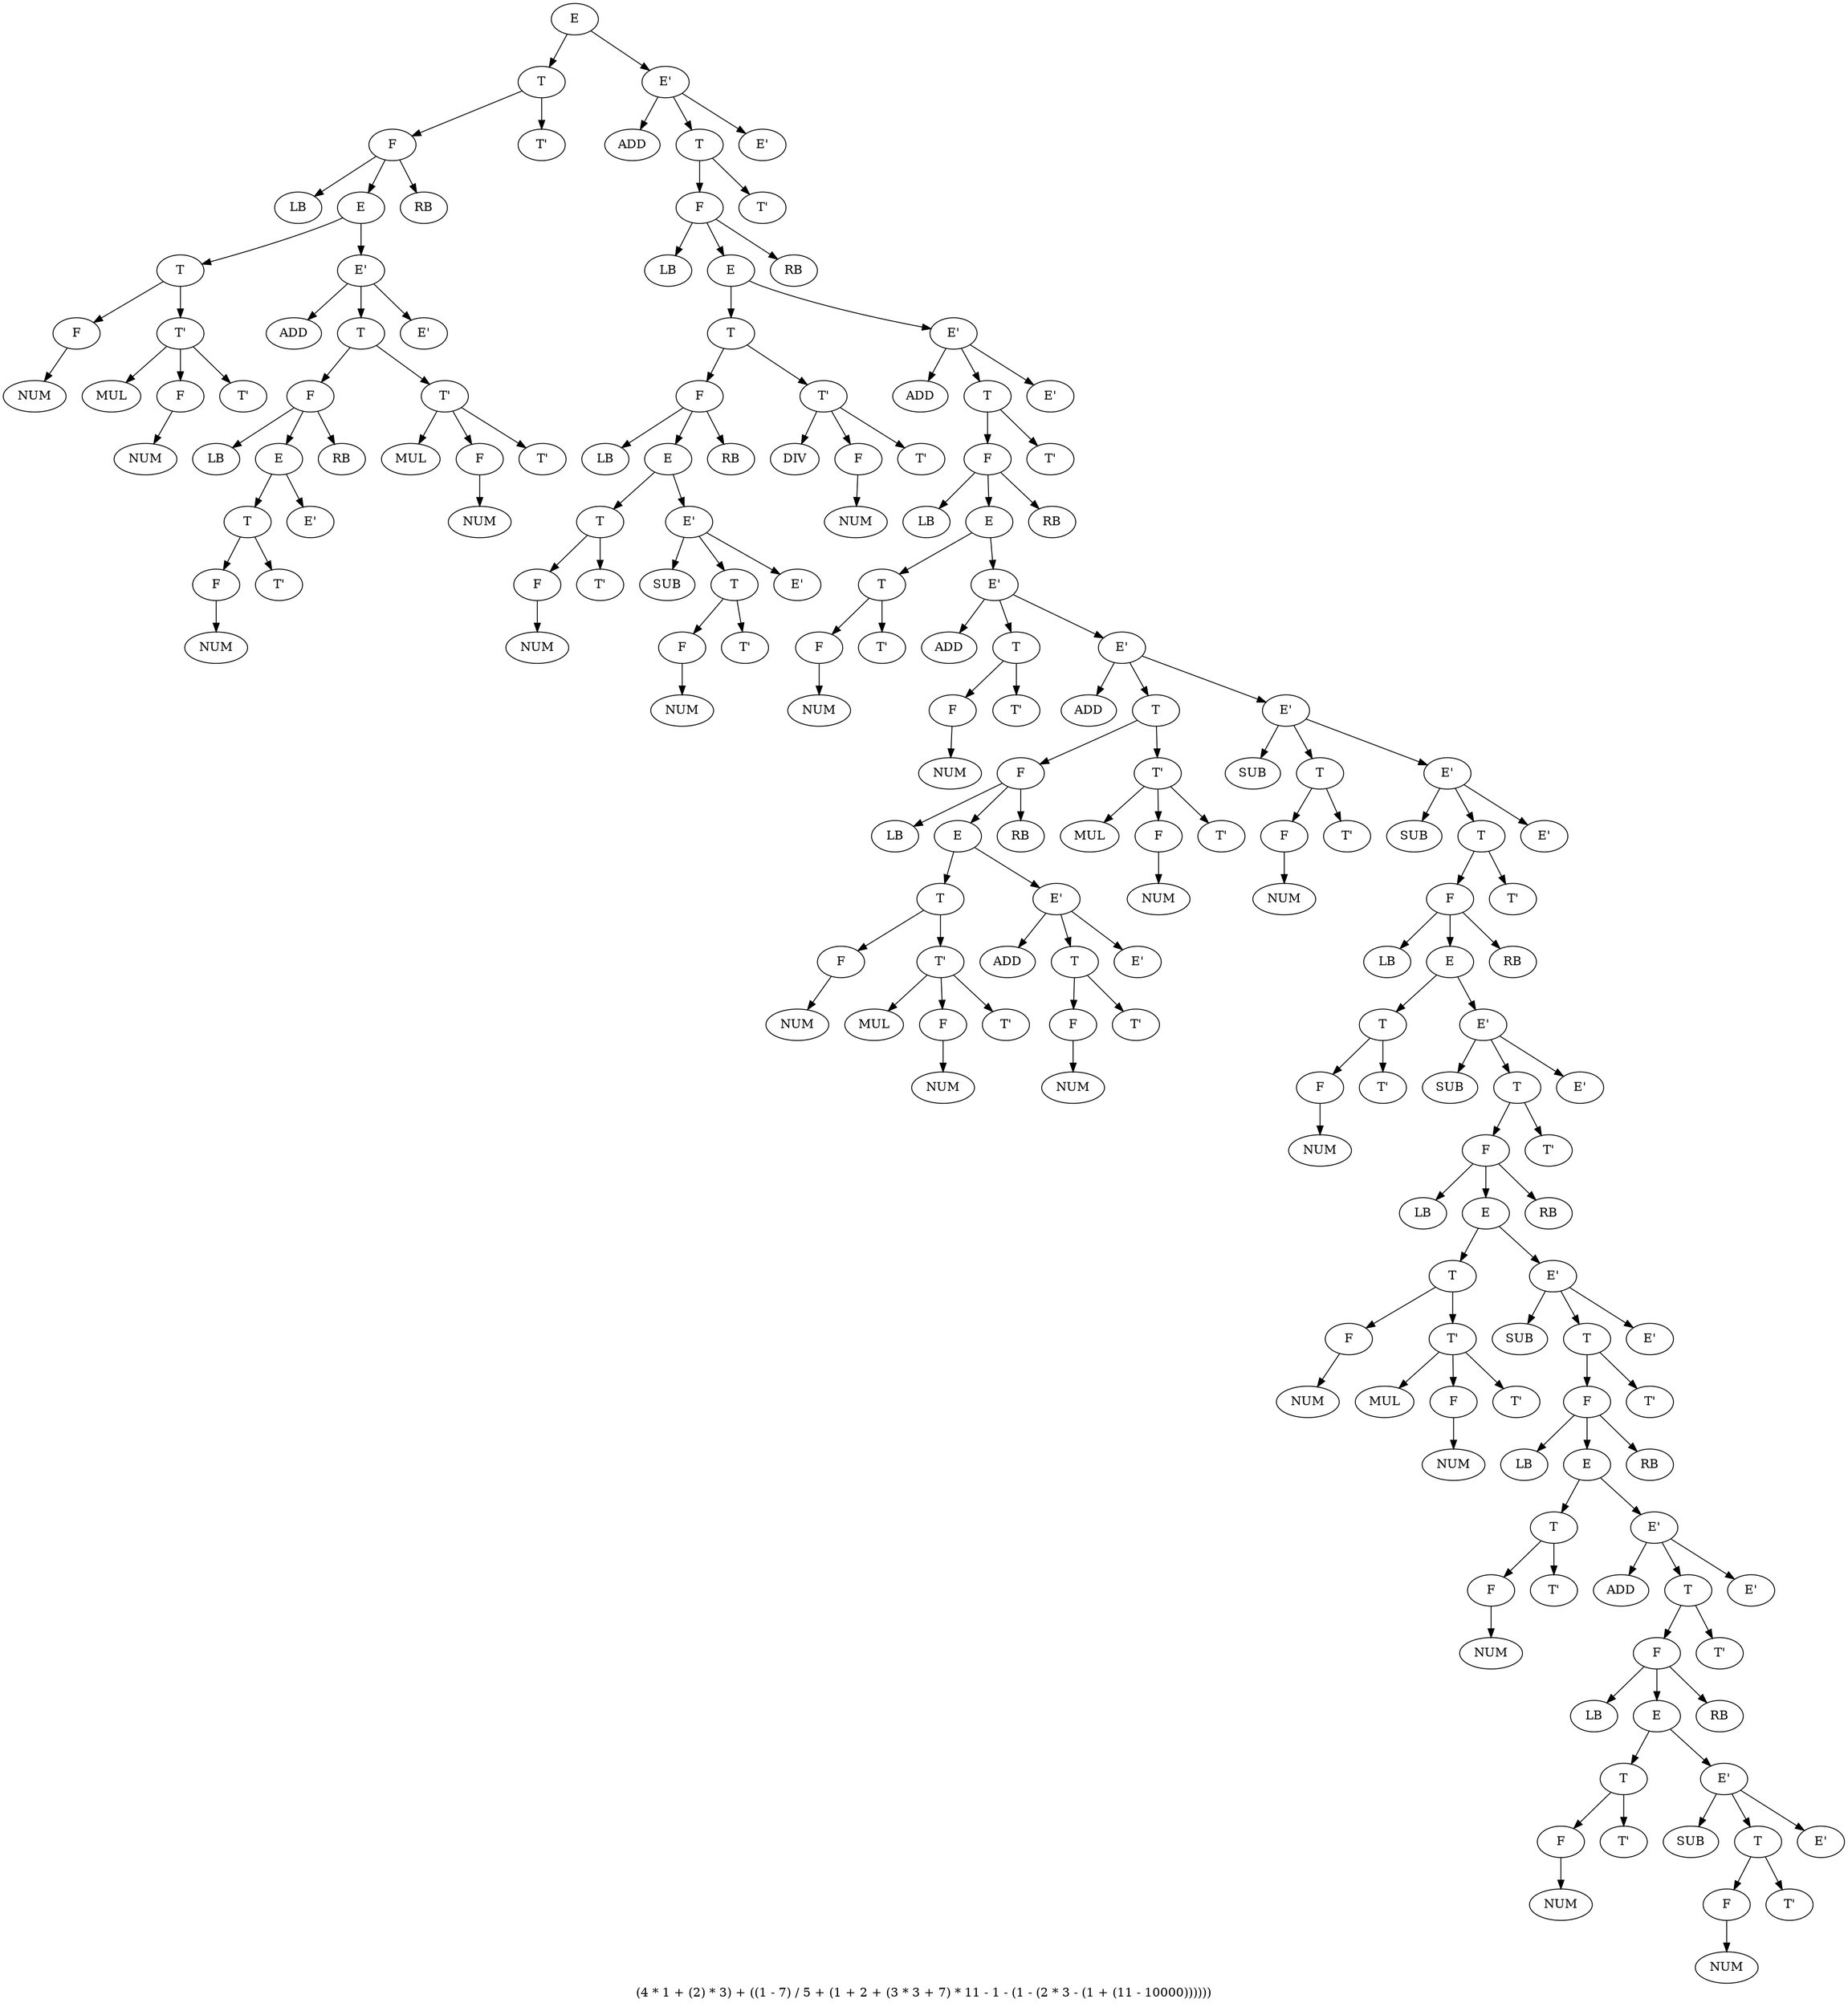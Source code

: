 digraph Tree {
"E12"[label="E"]
"E12" -> "T13";
"E12" -> "E'45";
"T13"[label="T"]
"T13" -> "F14";
"T13" -> "T'44";
"F14"[label="F"]
"F14" -> "LB15";
"F14" -> "E16";
"F14" -> "RB43";
"LB15"[label="LB"]
"E16"[label="E"]
"E16" -> "T17";
"E16" -> "E'25";
"T17"[label="T"]
"T17" -> "F18";
"T17" -> "T'20";
"F18"[label="F"]
"F18" -> "NUM19";
"NUM19"[label="NUM"]
"T'20"[label="T'"]
"T'20" -> "MUL21";
"T'20" -> "F22";
"T'20" -> "T'24";
"MUL21"[label="MUL"]
"F22"[label="F"]
"F22" -> "NUM23";
"NUM23"[label="NUM"]
"T'24"[label="T'"]
"E'25"[label="E'"]
"E'25" -> "ADD26";
"E'25" -> "T27";
"E'25" -> "E'42";
"ADD26"[label="ADD"]
"T27"[label="T"]
"T27" -> "F28";
"T27" -> "T'37";
"F28"[label="F"]
"F28" -> "LB29";
"F28" -> "E30";
"F28" -> "RB36";
"LB29"[label="LB"]
"E30"[label="E"]
"E30" -> "T31";
"E30" -> "E'35";
"T31"[label="T"]
"T31" -> "F32";
"T31" -> "T'34";
"F32"[label="F"]
"F32" -> "NUM33";
"NUM33"[label="NUM"]
"T'34"[label="T'"]
"E'35"[label="E'"]
"RB36"[label="RB"]
"T'37"[label="T'"]
"T'37" -> "MUL38";
"T'37" -> "F39";
"T'37" -> "T'41";
"MUL38"[label="MUL"]
"F39"[label="F"]
"F39" -> "NUM40";
"NUM40"[label="NUM"]
"T'41"[label="T'"]
"E'42"[label="E'"]
"RB43"[label="RB"]
"T'44"[label="T'"]
"E'45"[label="E'"]
"E'45" -> "ADD46";
"E'45" -> "T47";
"E'45" -> "E'189";
"ADD46"[label="ADD"]
"T47"[label="T"]
"T47" -> "F48";
"T47" -> "T'188";
"F48"[label="F"]
"F48" -> "LB49";
"F48" -> "E50";
"F48" -> "RB187";
"LB49"[label="LB"]
"E50"[label="E"]
"E50" -> "T51";
"E50" -> "E'72";
"T51"[label="T"]
"T51" -> "F52";
"T51" -> "T'67";
"F52"[label="F"]
"F52" -> "LB53";
"F52" -> "E54";
"F52" -> "RB66";
"LB53"[label="LB"]
"E54"[label="E"]
"E54" -> "T55";
"E54" -> "E'59";
"T55"[label="T"]
"T55" -> "F56";
"T55" -> "T'58";
"F56"[label="F"]
"F56" -> "NUM57";
"NUM57"[label="NUM"]
"T'58"[label="T'"]
"E'59"[label="E'"]
"E'59" -> "SUB60";
"E'59" -> "T61";
"E'59" -> "E'65";
"SUB60"[label="SUB"]
"T61"[label="T"]
"T61" -> "F62";
"T61" -> "T'64";
"F62"[label="F"]
"F62" -> "NUM63";
"NUM63"[label="NUM"]
"T'64"[label="T'"]
"E'65"[label="E'"]
"RB66"[label="RB"]
"T'67"[label="T'"]
"T'67" -> "DIV68";
"T'67" -> "F69";
"T'67" -> "T'71";
"DIV68"[label="DIV"]
"F69"[label="F"]
"F69" -> "NUM70";
"NUM70"[label="NUM"]
"T'71"[label="T'"]
"E'72"[label="E'"]
"E'72" -> "ADD73";
"E'72" -> "T74";
"E'72" -> "E'186";
"ADD73"[label="ADD"]
"T74"[label="T"]
"T74" -> "F75";
"T74" -> "T'185";
"F75"[label="F"]
"F75" -> "LB76";
"F75" -> "E77";
"F75" -> "RB184";
"LB76"[label="LB"]
"E77"[label="E"]
"E77" -> "T78";
"E77" -> "E'82";
"T78"[label="T"]
"T78" -> "F79";
"T78" -> "T'81";
"F79"[label="F"]
"F79" -> "NUM80";
"NUM80"[label="NUM"]
"T'81"[label="T'"]
"E'82"[label="E'"]
"E'82" -> "ADD83";
"E'82" -> "T84";
"E'82" -> "E'88";
"ADD83"[label="ADD"]
"T84"[label="T"]
"T84" -> "F85";
"T84" -> "T'87";
"F85"[label="F"]
"F85" -> "NUM86";
"NUM86"[label="NUM"]
"T'87"[label="T'"]
"E'88"[label="E'"]
"E'88" -> "ADD89";
"E'88" -> "T90";
"E'88" -> "E'115";
"ADD89"[label="ADD"]
"T90"[label="T"]
"T90" -> "F91";
"T90" -> "T'110";
"F91"[label="F"]
"F91" -> "LB92";
"F91" -> "E93";
"F91" -> "RB109";
"LB92"[label="LB"]
"E93"[label="E"]
"E93" -> "T94";
"E93" -> "E'102";
"T94"[label="T"]
"T94" -> "F95";
"T94" -> "T'97";
"F95"[label="F"]
"F95" -> "NUM96";
"NUM96"[label="NUM"]
"T'97"[label="T'"]
"T'97" -> "MUL98";
"T'97" -> "F99";
"T'97" -> "T'101";
"MUL98"[label="MUL"]
"F99"[label="F"]
"F99" -> "NUM100";
"NUM100"[label="NUM"]
"T'101"[label="T'"]
"E'102"[label="E'"]
"E'102" -> "ADD103";
"E'102" -> "T104";
"E'102" -> "E'108";
"ADD103"[label="ADD"]
"T104"[label="T"]
"T104" -> "F105";
"T104" -> "T'107";
"F105"[label="F"]
"F105" -> "NUM106";
"NUM106"[label="NUM"]
"T'107"[label="T'"]
"E'108"[label="E'"]
"RB109"[label="RB"]
"T'110"[label="T'"]
"T'110" -> "MUL111";
"T'110" -> "F112";
"T'110" -> "T'114";
"MUL111"[label="MUL"]
"F112"[label="F"]
"F112" -> "NUM113";
"NUM113"[label="NUM"]
"T'114"[label="T'"]
"E'115"[label="E'"]
"E'115" -> "SUB116";
"E'115" -> "T117";
"E'115" -> "E'121";
"SUB116"[label="SUB"]
"T117"[label="T"]
"T117" -> "F118";
"T117" -> "T'120";
"F118"[label="F"]
"F118" -> "NUM119";
"NUM119"[label="NUM"]
"T'120"[label="T'"]
"E'121"[label="E'"]
"E'121" -> "SUB122";
"E'121" -> "T123";
"E'121" -> "E'183";
"SUB122"[label="SUB"]
"T123"[label="T"]
"T123" -> "F124";
"T123" -> "T'182";
"F124"[label="F"]
"F124" -> "LB125";
"F124" -> "E126";
"F124" -> "RB181";
"LB125"[label="LB"]
"E126"[label="E"]
"E126" -> "T127";
"E126" -> "E'131";
"T127"[label="T"]
"T127" -> "F128";
"T127" -> "T'130";
"F128"[label="F"]
"F128" -> "NUM129";
"NUM129"[label="NUM"]
"T'130"[label="T'"]
"E'131"[label="E'"]
"E'131" -> "SUB132";
"E'131" -> "T133";
"E'131" -> "E'180";
"SUB132"[label="SUB"]
"T133"[label="T"]
"T133" -> "F134";
"T133" -> "T'179";
"F134"[label="F"]
"F134" -> "LB135";
"F134" -> "E136";
"F134" -> "RB178";
"LB135"[label="LB"]
"E136"[label="E"]
"E136" -> "T137";
"E136" -> "E'145";
"T137"[label="T"]
"T137" -> "F138";
"T137" -> "T'140";
"F138"[label="F"]
"F138" -> "NUM139";
"NUM139"[label="NUM"]
"T'140"[label="T'"]
"T'140" -> "MUL141";
"T'140" -> "F142";
"T'140" -> "T'144";
"MUL141"[label="MUL"]
"F142"[label="F"]
"F142" -> "NUM143";
"NUM143"[label="NUM"]
"T'144"[label="T'"]
"E'145"[label="E'"]
"E'145" -> "SUB146";
"E'145" -> "T147";
"E'145" -> "E'177";
"SUB146"[label="SUB"]
"T147"[label="T"]
"T147" -> "F148";
"T147" -> "T'176";
"F148"[label="F"]
"F148" -> "LB149";
"F148" -> "E150";
"F148" -> "RB175";
"LB149"[label="LB"]
"E150"[label="E"]
"E150" -> "T151";
"E150" -> "E'155";
"T151"[label="T"]
"T151" -> "F152";
"T151" -> "T'154";
"F152"[label="F"]
"F152" -> "NUM153";
"NUM153"[label="NUM"]
"T'154"[label="T'"]
"E'155"[label="E'"]
"E'155" -> "ADD156";
"E'155" -> "T157";
"E'155" -> "E'174";
"ADD156"[label="ADD"]
"T157"[label="T"]
"T157" -> "F158";
"T157" -> "T'173";
"F158"[label="F"]
"F158" -> "LB159";
"F158" -> "E160";
"F158" -> "RB172";
"LB159"[label="LB"]
"E160"[label="E"]
"E160" -> "T161";
"E160" -> "E'165";
"T161"[label="T"]
"T161" -> "F162";
"T161" -> "T'164";
"F162"[label="F"]
"F162" -> "NUM163";
"NUM163"[label="NUM"]
"T'164"[label="T'"]
"E'165"[label="E'"]
"E'165" -> "SUB166";
"E'165" -> "T167";
"E'165" -> "E'171";
"SUB166"[label="SUB"]
"T167"[label="T"]
"T167" -> "F168";
"T167" -> "T'170";
"F168"[label="F"]
"F168" -> "NUM169";
"NUM169"[label="NUM"]
"T'170"[label="T'"]
"E'171"[label="E'"]
"RB172"[label="RB"]
"T'173"[label="T'"]
"E'174"[label="E'"]
"RB175"[label="RB"]
"T'176"[label="T'"]
"E'177"[label="E'"]
"RB178"[label="RB"]
"T'179"[label="T'"]
"E'180"[label="E'"]
"RB181"[label="RB"]
"T'182"[label="T'"]
"E'183"[label="E'"]
"RB184"[label="RB"]
"T'185"[label="T'"]
"E'186"[label="E'"]
"RB187"[label="RB"]
"T'188"[label="T'"]
"E'189"[label="E'"]
label="(4 * 1 + (2) * 3) + ((1 - 7) / 5 + (1 + 2 + (3 * 3 + 7) * 11 - 1 - (1 - (2 * 3 - (1 + (11 - 10000))))))";
}